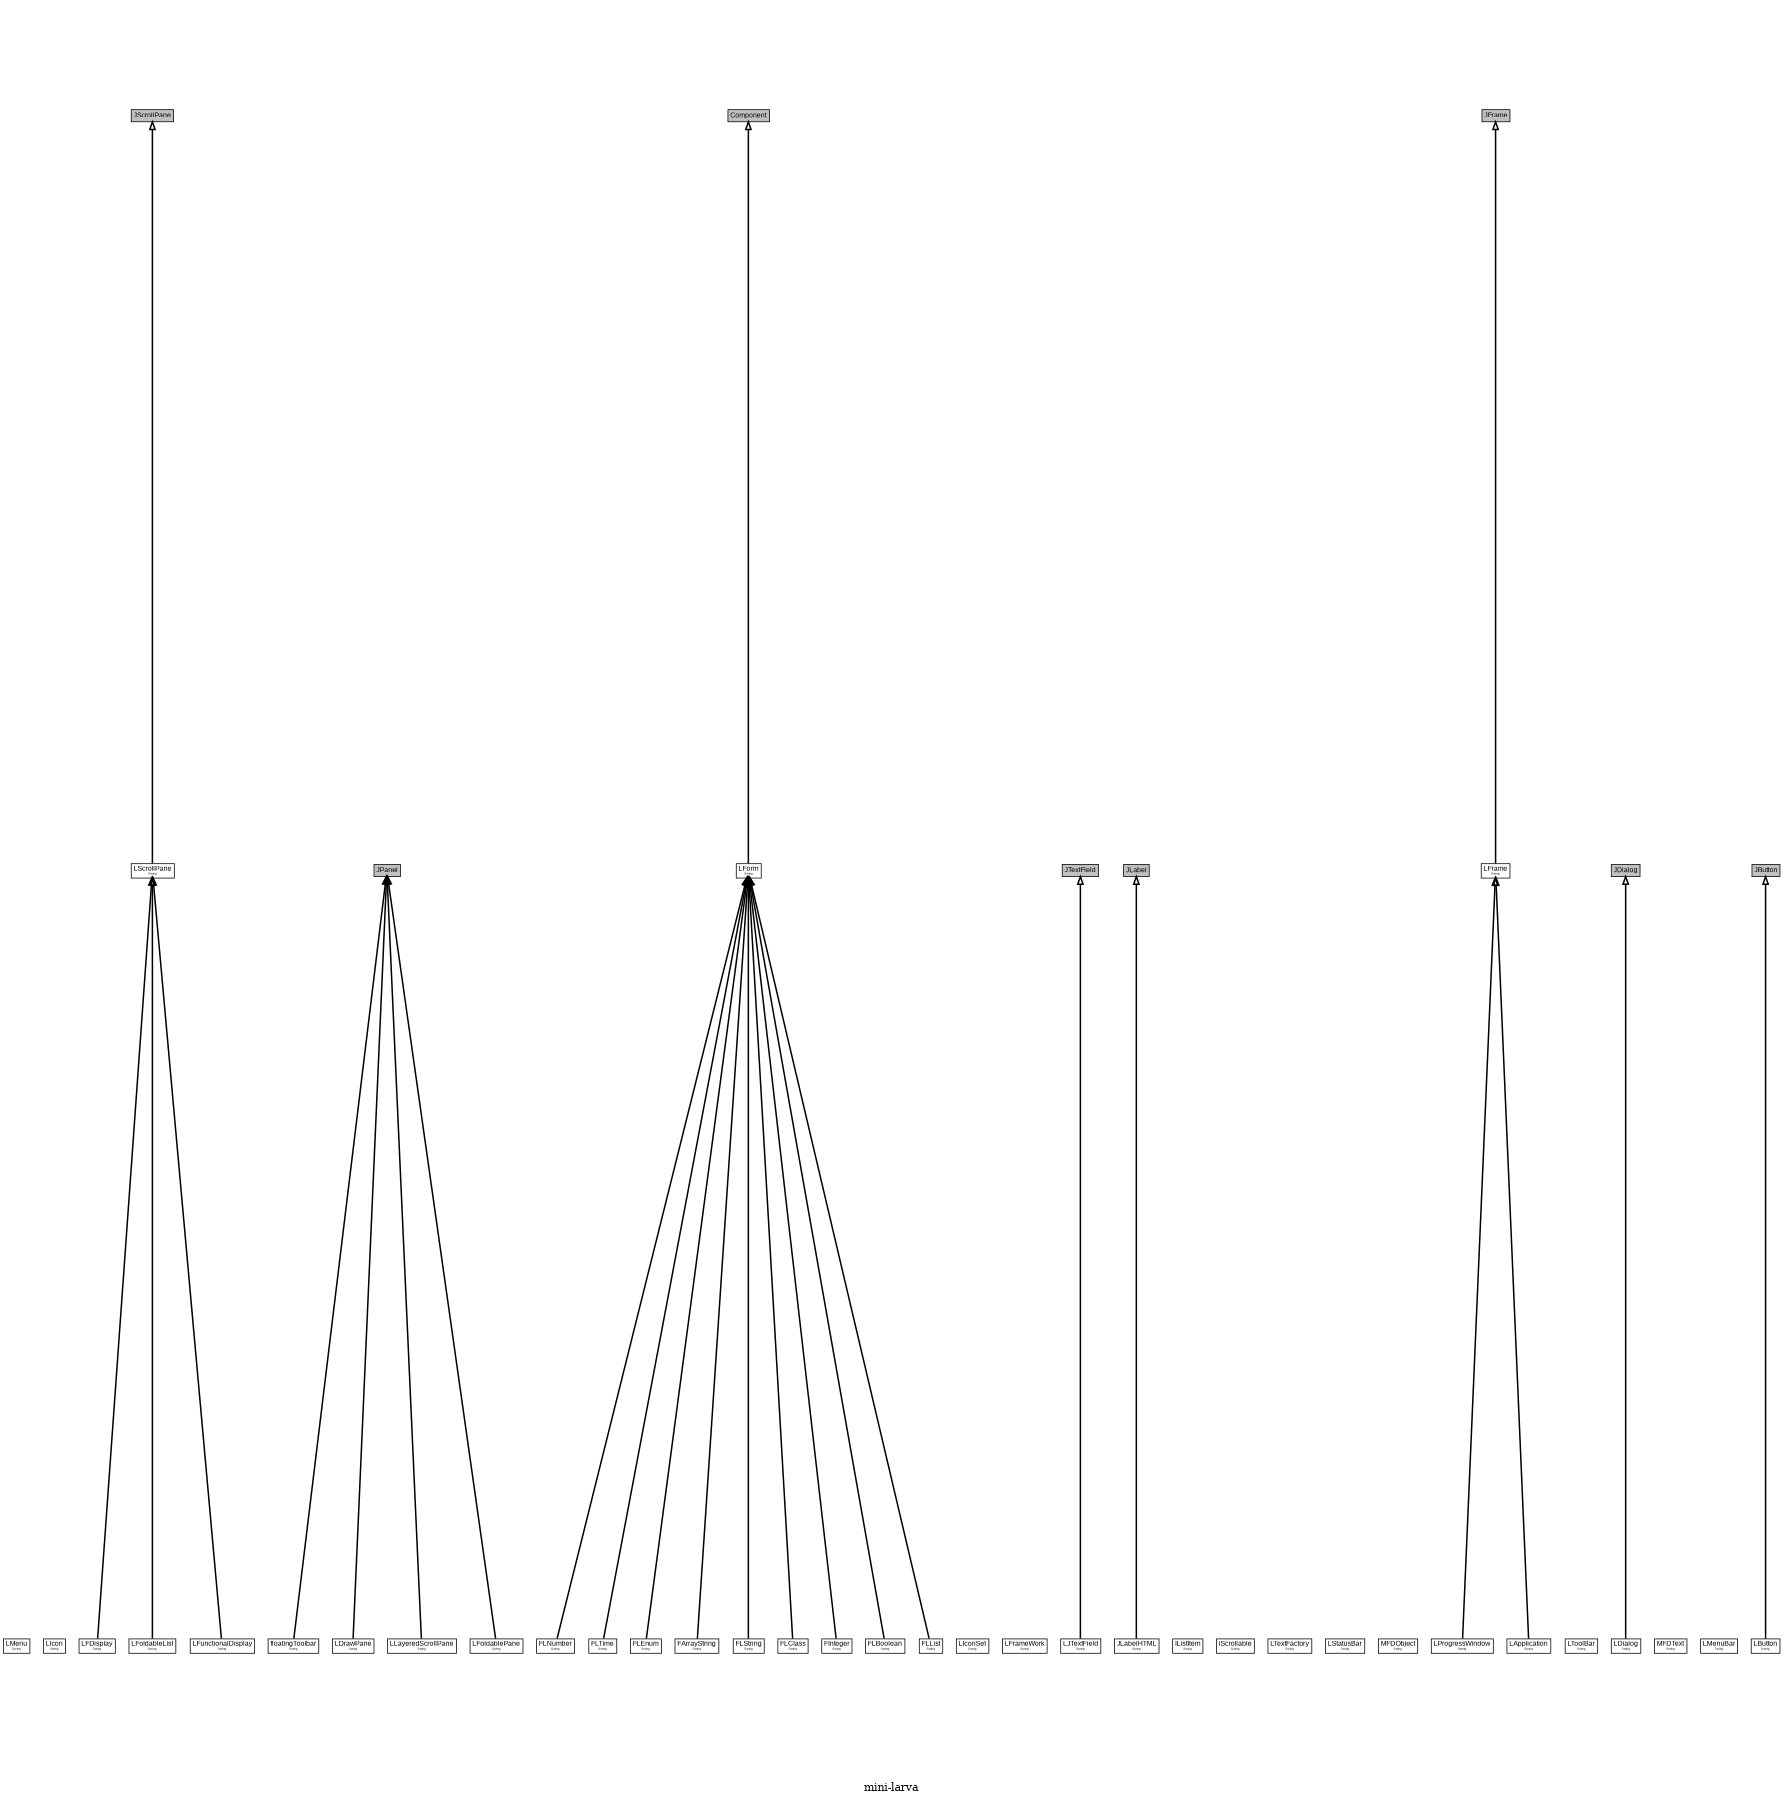 digraph {
label="mini-larva";
rankdir="BT";
dpi=300;
ratio="fill";
size="12,12";
margin=0;



// Nodes
LMenu [shape=plain, label=<<table border="0" cellborder="1" cellspacing="0"><tr><td bgcolor="white"><FONT face="Arial"  POINT-SIZE="9" >LMenu</FONT><br/><FONT face="Arial"  POINT-SIZE="4" >Swing</FONT></td></tr></table>>]
LIcon [shape=plain, label=<<table border="0" cellborder="1" cellspacing="0"><tr><td bgcolor="white"><FONT face="Arial"  POINT-SIZE="9" >LIcon</FONT><br/><FONT face="Arial"  POINT-SIZE="4" >Swing</FONT></td></tr></table>>]
LScrollPane [shape=plain, label=<<table border="0" cellborder="1" cellspacing="0"><tr><td bgcolor="white"><FONT face="Arial"  POINT-SIZE="9" >LScrollPane</FONT><br/><FONT face="Arial"  POINT-SIZE="4" >Swing</FONT></td></tr></table>>]
floatingToolbar [shape=plain, label=<<table border="0" cellborder="1" cellspacing="0"><tr><td bgcolor="white"><FONT face="Arial"  POINT-SIZE="9" >floatingToolbar</FONT><br/><FONT face="Arial"  POINT-SIZE="4" >Swing</FONT></td></tr></table>>]
LFDisplay [shape=plain, label=<<table border="0" cellborder="1" cellspacing="0"><tr><td bgcolor="white"><FONT face="Arial"  POINT-SIZE="9" >LFDisplay</FONT><br/><FONT face="Arial"  POINT-SIZE="4" >Swing</FONT></td></tr></table>>]
FLNumber [shape=plain, label=<<table border="0" cellborder="1" cellspacing="0"><tr><td bgcolor="white"><FONT face="Arial"  POINT-SIZE="9" >FLNumber</FONT><br/><FONT face="Arial"  POINT-SIZE="4" >Swing</FONT></td></tr></table>>]
LIconSet [shape=plain, label=<<table border="0" cellborder="1" cellspacing="0"><tr><td bgcolor="white"><FONT face="Arial"  POINT-SIZE="9" >LIconSet</FONT><br/><FONT face="Arial"  POINT-SIZE="4" >Swing</FONT></td></tr></table>>]
LFrameWork [shape=plain, label=<<table border="0" cellborder="1" cellspacing="0"><tr><td bgcolor="white"><FONT face="Arial"  POINT-SIZE="9" >LFrameWork</FONT><br/><FONT face="Arial"  POINT-SIZE="4" >Swing</FONT></td></tr></table>>]
LJTextField [shape=plain, label=<<table border="0" cellborder="1" cellspacing="0"><tr><td bgcolor="white"><FONT face="Arial"  POINT-SIZE="9" >LJTextField</FONT><br/><FONT face="Arial"  POINT-SIZE="4" >Swing</FONT></td></tr></table>>]
FLTime [shape=plain, label=<<table border="0" cellborder="1" cellspacing="0"><tr><td bgcolor="white"><FONT face="Arial"  POINT-SIZE="9" >FLTime</FONT><br/><FONT face="Arial"  POINT-SIZE="4" >Swing</FONT></td></tr></table>>]
JLabelHTML [shape=plain, label=<<table border="0" cellborder="1" cellspacing="0"><tr><td bgcolor="white"><FONT face="Arial"  POINT-SIZE="9" >JLabelHTML</FONT><br/><FONT face="Arial"  POINT-SIZE="4" >Swing</FONT></td></tr></table>>]
FLEnum [shape=plain, label=<<table border="0" cellborder="1" cellspacing="0"><tr><td bgcolor="white"><FONT face="Arial"  POINT-SIZE="9" >FLEnum</FONT><br/><FONT face="Arial"  POINT-SIZE="4" >Swing</FONT></td></tr></table>>]
IListItem [shape=plain, label=<<table border="0" cellborder="1" cellspacing="0"><tr><td bgcolor="white"><FONT face="Arial"  POINT-SIZE="9" >IListItem</FONT><br/><FONT face="Arial"  POINT-SIZE="4" >Swing</FONT></td></tr></table>>]
FArrayString [shape=plain, label=<<table border="0" cellborder="1" cellspacing="0"><tr><td bgcolor="white"><FONT face="Arial"  POINT-SIZE="9" >FArrayString</FONT><br/><FONT face="Arial"  POINT-SIZE="4" >Swing</FONT></td></tr></table>>]
iScrollable [shape=plain, label=<<table border="0" cellborder="1" cellspacing="0"><tr><td bgcolor="white"><FONT face="Arial"  POINT-SIZE="9" >iScrollable</FONT><br/><FONT face="Arial"  POINT-SIZE="4" >Swing</FONT></td></tr></table>>]
LDrawPane [shape=plain, label=<<table border="0" cellborder="1" cellspacing="0"><tr><td bgcolor="white"><FONT face="Arial"  POINT-SIZE="9" >LDrawPane</FONT><br/><FONT face="Arial"  POINT-SIZE="4" >Swing</FONT></td></tr></table>>]
FLString [shape=plain, label=<<table border="0" cellborder="1" cellspacing="0"><tr><td bgcolor="white"><FONT face="Arial"  POINT-SIZE="9" >FLString</FONT><br/><FONT face="Arial"  POINT-SIZE="4" >Swing</FONT></td></tr></table>>]
FLClass [shape=plain, label=<<table border="0" cellborder="1" cellspacing="0"><tr><td bgcolor="white"><FONT face="Arial"  POINT-SIZE="9" >FLClass</FONT><br/><FONT face="Arial"  POINT-SIZE="4" >Swing</FONT></td></tr></table>>]
FInteger [shape=plain, label=<<table border="0" cellborder="1" cellspacing="0"><tr><td bgcolor="white"><FONT face="Arial"  POINT-SIZE="9" >FInteger</FONT><br/><FONT face="Arial"  POINT-SIZE="4" >Swing</FONT></td></tr></table>>]
LLayeredScrollPane [shape=plain, label=<<table border="0" cellborder="1" cellspacing="0"><tr><td bgcolor="white"><FONT face="Arial"  POINT-SIZE="9" >LLayeredScrollPane</FONT><br/><FONT face="Arial"  POINT-SIZE="4" >Swing</FONT></td></tr></table>>]
LTextFactory [shape=plain, label=<<table border="0" cellborder="1" cellspacing="0"><tr><td bgcolor="white"><FONT face="Arial"  POINT-SIZE="9" >LTextFactory</FONT><br/><FONT face="Arial"  POINT-SIZE="4" >Swing</FONT></td></tr></table>>]
LStatusBar [shape=plain, label=<<table border="0" cellborder="1" cellspacing="0"><tr><td bgcolor="white"><FONT face="Arial"  POINT-SIZE="9" >LStatusBar</FONT><br/><FONT face="Arial"  POINT-SIZE="4" >Swing</FONT></td></tr></table>>]
MFDObject [shape=plain, label=<<table border="0" cellborder="1" cellspacing="0"><tr><td bgcolor="white"><FONT face="Arial"  POINT-SIZE="9" >MFDObject</FONT><br/><FONT face="Arial"  POINT-SIZE="4" >Swing</FONT></td></tr></table>>]
LFoldableList [shape=plain, label=<<table border="0" cellborder="1" cellspacing="0"><tr><td bgcolor="white"><FONT face="Arial"  POINT-SIZE="9" >LFoldableList</FONT><br/><FONT face="Arial"  POINT-SIZE="4" >Swing</FONT></td></tr></table>>]
LProgressWindow [shape=plain, label=<<table border="0" cellborder="1" cellspacing="0"><tr><td bgcolor="white"><FONT face="Arial"  POINT-SIZE="9" >LProgressWindow</FONT><br/><FONT face="Arial"  POINT-SIZE="4" >Swing</FONT></td></tr></table>>]
LToolBar [shape=plain, label=<<table border="0" cellborder="1" cellspacing="0"><tr><td bgcolor="white"><FONT face="Arial"  POINT-SIZE="9" >LToolBar</FONT><br/><FONT face="Arial"  POINT-SIZE="4" >Swing</FONT></td></tr></table>>]
LDialog [shape=plain, label=<<table border="0" cellborder="1" cellspacing="0"><tr><td bgcolor="white"><FONT face="Arial"  POINT-SIZE="9" >LDialog</FONT><br/><FONT face="Arial"  POINT-SIZE="4" >Swing</FONT></td></tr></table>>]
LApplication [shape=plain, label=<<table border="0" cellborder="1" cellspacing="0"><tr><td bgcolor="white"><FONT face="Arial"  POINT-SIZE="9" >LApplication</FONT><br/><FONT face="Arial"  POINT-SIZE="4" >Swing</FONT></td></tr></table>>]
LFunctionalDisplay [shape=plain, label=<<table border="0" cellborder="1" cellspacing="0"><tr><td bgcolor="white"><FONT face="Arial"  POINT-SIZE="9" >LFunctionalDisplay</FONT><br/><FONT face="Arial"  POINT-SIZE="4" >Swing</FONT></td></tr></table>>]
MFDText [shape=plain, label=<<table border="0" cellborder="1" cellspacing="0"><tr><td bgcolor="white"><FONT face="Arial"  POINT-SIZE="9" >MFDText</FONT><br/><FONT face="Arial"  POINT-SIZE="4" >Swing</FONT></td></tr></table>>]
FLBoolean [shape=plain, label=<<table border="0" cellborder="1" cellspacing="0"><tr><td bgcolor="white"><FONT face="Arial"  POINT-SIZE="9" >FLBoolean</FONT><br/><FONT face="Arial"  POINT-SIZE="4" >Swing</FONT></td></tr></table>>]
LFrame [shape=plain, label=<<table border="0" cellborder="1" cellspacing="0"><tr><td bgcolor="white"><FONT face="Arial"  POINT-SIZE="9" >LFrame</FONT><br/><FONT face="Arial"  POINT-SIZE="4" >Swing</FONT></td></tr></table>>]
LMenuBar [shape=plain, label=<<table border="0" cellborder="1" cellspacing="0"><tr><td bgcolor="white"><FONT face="Arial"  POINT-SIZE="9" >LMenuBar</FONT><br/><FONT face="Arial"  POINT-SIZE="4" >Swing</FONT></td></tr></table>>]
LForm [shape=plain, label=<<table border="0" cellborder="1" cellspacing="0"><tr><td bgcolor="white"><FONT face="Arial"  POINT-SIZE="9" >LForm</FONT><br/><FONT face="Arial"  POINT-SIZE="4" >Swing</FONT></td></tr></table>>]
FLList [shape=plain, label=<<table border="0" cellborder="1" cellspacing="0"><tr><td bgcolor="white"><FONT face="Arial"  POINT-SIZE="9" >FLList</FONT><br/><FONT face="Arial"  POINT-SIZE="4" >Swing</FONT></td></tr></table>>]
LFoldablePane [shape=plain, label=<<table border="0" cellborder="1" cellspacing="0"><tr><td bgcolor="white"><FONT face="Arial"  POINT-SIZE="9" >LFoldablePane</FONT><br/><FONT face="Arial"  POINT-SIZE="4" >Swing</FONT></td></tr></table>>]
LButton [shape=plain, label=<<table border="0" cellborder="1" cellspacing="0"><tr><td bgcolor="white"><FONT face="Arial"  POINT-SIZE="9" >LButton</FONT><br/><FONT face="Arial"  POINT-SIZE="4" >Swing</FONT></td></tr></table>>]
JScrollPane [shape=plain, label=<<table border="0" cellborder="1" cellspacing="0"><tr><td bgcolor="gray"><FONT face="Arial"  POINT-SIZE="9" >JScrollPane</FONT></td></tr></table>>]
JPanel [shape=plain, label=<<table border="0" cellborder="1" cellspacing="0"><tr><td bgcolor="gray"><FONT face="Arial"  POINT-SIZE="9" >JPanel</FONT></td></tr></table>>]
JTextField [shape=plain, label=<<table border="0" cellborder="1" cellspacing="0"><tr><td bgcolor="gray"><FONT face="Arial"  POINT-SIZE="9" >JTextField</FONT></td></tr></table>>]
JLabel [shape=plain, label=<<table border="0" cellborder="1" cellspacing="0"><tr><td bgcolor="gray"><FONT face="Arial"  POINT-SIZE="9" >JLabel</FONT></td></tr></table>>]
JDialog [shape=plain, label=<<table border="0" cellborder="1" cellspacing="0"><tr><td bgcolor="gray"><FONT face="Arial"  POINT-SIZE="9" >JDialog</FONT></td></tr></table>>]
JFrame [shape=plain, label=<<table border="0" cellborder="1" cellspacing="0"><tr><td bgcolor="gray"><FONT face="Arial"  POINT-SIZE="9" >JFrame</FONT></td></tr></table>>]
Component [shape=plain, label=<<table border="0" cellborder="1" cellspacing="0"><tr><td bgcolor="gray"><FONT face="Arial"  POINT-SIZE="9" >Component</FONT></td></tr></table>>]
JButton [shape=plain, label=<<table border="0" cellborder="1" cellspacing="0"><tr><td bgcolor="gray"><FONT face="Arial"  POINT-SIZE="9" >JButton</FONT></td></tr></table>>]

// Edges

LScrollPane -> JScrollPane [label="",arrowhead=onormal, penwidth=2, color=black]
FLNumber -> LForm [label="",arrowhead=onormal, penwidth=2, color=black]
FLTime -> LForm [label="",arrowhead=onormal, penwidth=2, color=black]
FLEnum -> LForm [label="",arrowhead=onormal, penwidth=2, color=black]
FArrayString -> LForm [label="",arrowhead=onormal, penwidth=2, color=black]
FLString -> LForm [label="",arrowhead=onormal, penwidth=2, color=black]
FLClass -> LForm [label="",arrowhead=onormal, penwidth=2, color=black]
FInteger -> LForm [label="",arrowhead=onormal, penwidth=2, color=black]
FLBoolean -> LForm [label="",arrowhead=onormal, penwidth=2, color=black]
FLList -> LForm [label="",arrowhead=onormal, penwidth=2, color=black]
floatingToolbar -> JPanel [label="",arrowhead=onormal, penwidth=2, color=black]
LDrawPane -> JPanel [label="",arrowhead=onormal, penwidth=2, color=black]
LLayeredScrollPane -> JPanel [label="",arrowhead=onormal, penwidth=2, color=black]
LFoldablePane -> JPanel [label="",arrowhead=onormal, penwidth=2, color=black]
LProgressWindow -> LFrame [label="",arrowhead=onormal, penwidth=2, color=black]
LApplication -> LFrame [label="",arrowhead=onormal, penwidth=2, color=black]
LFrame -> JFrame [label="",arrowhead=onormal, penwidth=2, color=black]
LButton -> JButton [label="",arrowhead=onormal, penwidth=2, color=black]
LFDisplay -> LScrollPane [label="",arrowhead=onormal, penwidth=2, color=black]
LFoldableList -> LScrollPane [label="",arrowhead=onormal, penwidth=2, color=black]
LFunctionalDisplay -> LScrollPane [label="",arrowhead=onormal, penwidth=2, color=black]
JLabelHTML -> JLabel [label="",arrowhead=onormal, penwidth=2, color=black]
LJTextField -> JTextField [label="",arrowhead=onormal, penwidth=2, color=black]
LForm -> Component [label="",arrowhead=onormal, penwidth=2, color=black]
LDialog -> JDialog [label="",arrowhead=onormal, penwidth=2, color=black]
}
